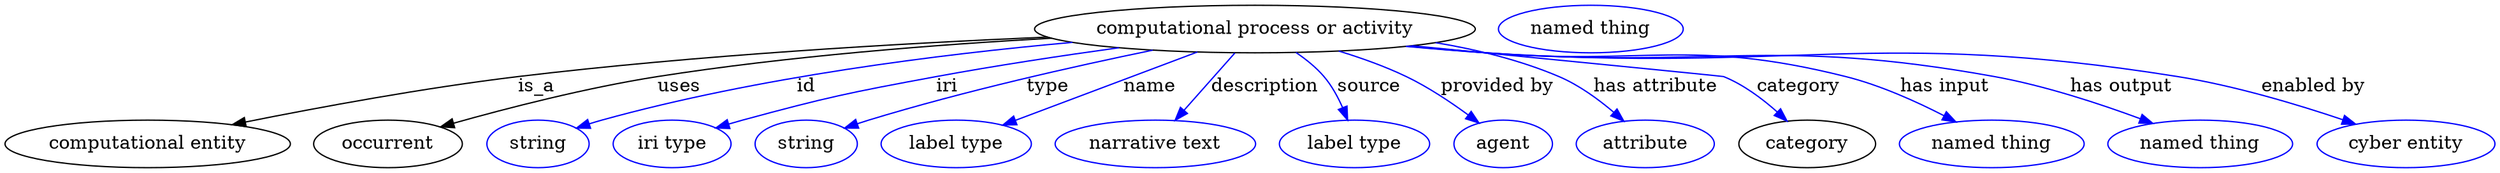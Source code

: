 digraph {
	graph [bb="0,0,1872.2,123"];
	node [label="\N"];
	"computational process or activity"	[height=0.5,
		label="computational process or activity",
		pos="940.24,105",
		width=4.6038];
	"computational entity"	[height=0.5,
		pos="107.24,18",
		width=2.9789];
	"computational process or activity" -> "computational entity"	[label=is_a,
		lp="400.24,61.5",
		pos="e,170.92,32.553 783.99,98.894 672.77,94.099 519.95,85.151 386.24,69 316.07,60.524 236.82,45.821 180.76,34.545"];
	occurrent	[height=0.5,
		pos="288.24,18",
		width=1.5526];
	"computational process or activity" -> occurrent	[label=uses,
		lp="506.74,61.5",
		pos="e,327.69,30.898 786.96,98.119 699.61,93.261 588.34,84.529 490.24,69 437.33,60.624 377.95,45.178 337.34,33.661"];
	id	[color=blue,
		height=0.5,
		label=string,
		pos="400.24,18",
		width=1.0652];
	"computational process or activity" -> id	[color=blue,
		label=id,
		lp="602.24,61.5",
		pos="e,429.22,29.996 803.04,94.89 703.24,85.896 565.6,68.566 448.24,36 445.13,35.137 441.93,34.175 438.73,33.159",
		style=solid];
	iri	[color=blue,
		height=0.5,
		label="iri type",
		pos="501.24,18",
		width=1.2277];
	"computational process or activity" -> iri	[color=blue,
		label=iri,
		lp="708.24,61.5",
		pos="e,534.53,29.946 837.47,90.829 794.88,84.9 745.05,77.353 700.24,69 635.27,56.888 619.04,53.271 555.24,36 551.66,35.031 547.97,33.979 \
544.26,32.889",
		style=solid];
	type	[color=blue,
		height=0.5,
		label=string,
		pos="602.24,18",
		width=1.0652];
	"computational process or activity" -> type	[color=blue,
		label=type,
		lp="784.24,61.5",
		pos="e,631.17,29.97 863.2,88.994 804.1,76.764 720.79,57.961 649.24,36 646.48,35.153 643.64,34.238 640.8,33.289",
		style=solid];
	name	[color=blue,
		height=0.5,
		label="label type",
		pos="715.24,18",
		width=1.5707];
	"computational process or activity" -> name	[color=blue,
		label=name,
		lp="861.24,61.5",
		pos="e,750.37,32.27 896.86,87.611 857.46,72.726 799.58,50.863 759.81,35.839",
		style=solid];
	description	[color=blue,
		height=0.5,
		label="narrative text",
		pos="865.24,18",
		width=2.0943];
	"computational process or activity" -> description	[color=blue,
		label=description,
		lp="947.74,61.5",
		pos="e,880.14,35.885 925.06,86.799 914.11,74.39 899.17,57.458 886.96,43.618",
		style=solid];
	source	[color=blue,
		height=0.5,
		label="label type",
		pos="1015.2,18",
		width=1.5707];
	"computational process or activity" -> source	[color=blue,
		label=source,
		lp="1026.2,61.5",
		pos="e,1010,36.066 971.1,87.262 978.68,82.125 986.32,75.963 992.24,69 998.05,62.169 1002.7,53.628 1006.2,45.547",
		style=solid];
	"provided by"	[color=blue,
		height=0.5,
		label=agent,
		pos="1127.2,18",
		width=1.0291];
	"computational process or activity" -> "provided by"	[color=blue,
		label="provided by",
		lp="1122.7,61.5",
		pos="e,1109,33.821 1003.4,88.334 1020.3,83.143 1038.3,76.687 1054.2,69 1070.6,61.12 1087.4,49.867 1100.7,40.03",
		style=solid];
	"has attribute"	[color=blue,
		height=0.5,
		label=attribute,
		pos="1234.2,18",
		width=1.4443];
	"computational process or activity" -> "has attribute"	[color=blue,
		label="has attribute",
		lp="1242.2,61.5",
		pos="e,1218.1,35.19 1076.3,94.69 1107.7,89.437 1140.3,81.362 1169.2,69 1184.3,62.548 1199,51.756 1210.6,41.846",
		style=solid];
	category	[height=0.5,
		pos="1355.2,18",
		width=1.4263];
	"computational process or activity" -> category	[color=blue,
		label=category,
		lp="1349.7,61.5",
		pos="e,1340.1,35.487 1058.5,92.377 1160.8,82.302 1292.5,69.285 1293.2,69 1307.9,63.011 1321.8,52.407 1332.7,42.501",
		style=solid];
	"has input"	[color=blue,
		height=0.5,
		label="named thing",
		pos="1494.2,18",
		width=1.9318];
	"computational process or activity" -> "has input"	[color=blue,
		label="has input",
		lp="1459.7,61.5",
		pos="e,1467.5,34.625 1056.7,92.115 1075.9,90.3 1095.6,88.526 1114.2,87 1234.5,77.13 1268.2,98.654 1385.2,69 1410.8,62.525 1437.7,50.224 \
1458.4,39.445",
		style=solid];
	"has output"	[color=blue,
		height=0.5,
		label="named thing",
		pos="1651.2,18",
		width=1.9318];
	"computational process or activity" -> "has output"	[color=blue,
		label="has output",
		lp="1592.7,61.5",
		pos="e,1615.5,33.608 1054.8,91.977 1074.6,90.136 1095,88.39 1114.2,87 1284.2,74.711 1329.6,99.584 1497.2,69 1534.8,62.149 1575.8,48.496 \
1606.1,37.186",
		style=solid];
	"enabled by"	[color=blue,
		height=0.5,
		label="cyber entity",
		pos="1805.2,18",
		width=1.8596];
	"computational process or activity" -> "enabled by"	[color=blue,
		label="enabled by",
		lp="1736.7,61.5",
		pos="e,1767.7,33.003 1053.9,91.86 1074,90.01 1094.7,88.29 1114.2,87 1345.4,71.728 1406.5,105.98 1635.2,69 1677.7,62.14 1724.4,47.876 \
1758.1,36.332",
		style=solid];
	"named thing_category"	[color=blue,
		height=0.5,
		label="named thing",
		pos="1193.2,105",
		width=1.9318];
}

